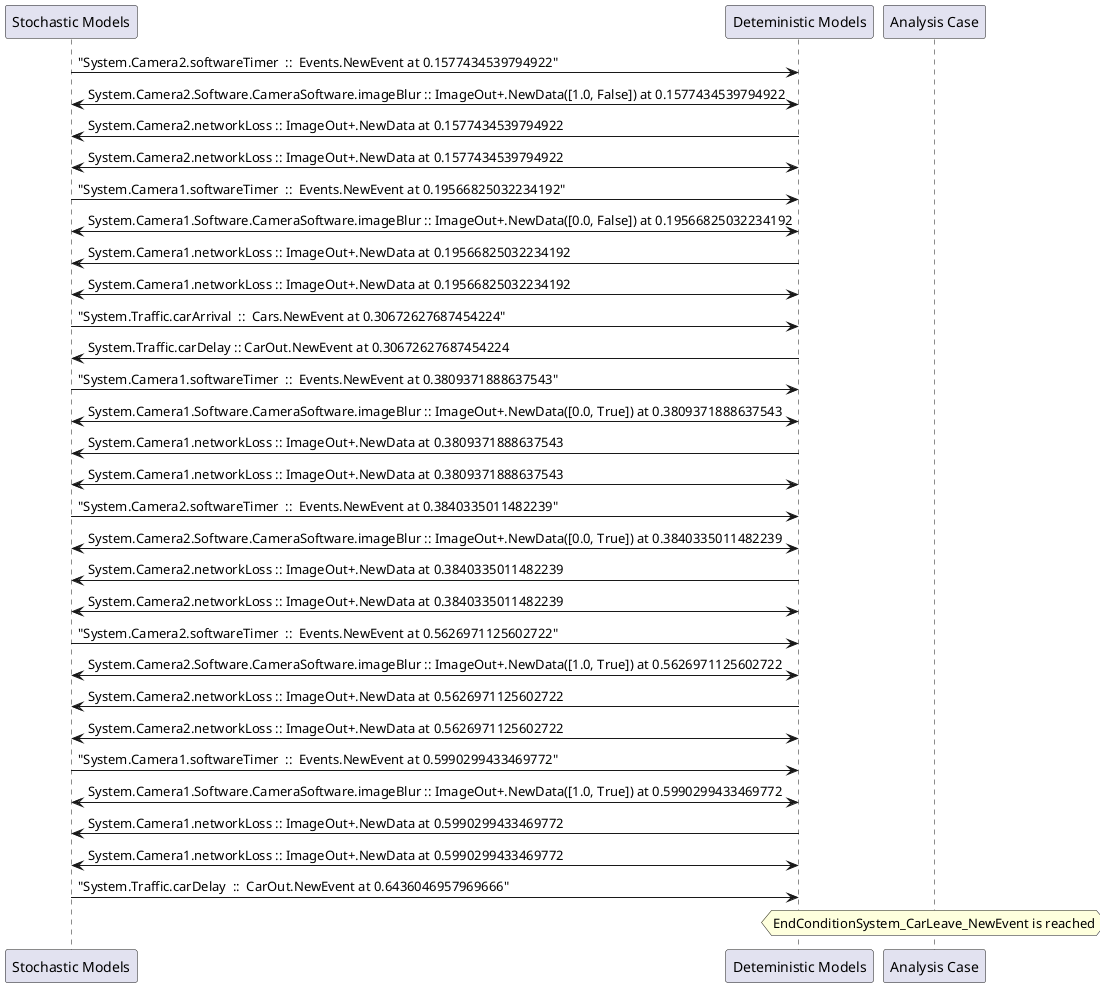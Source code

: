 
	@startuml
	participant "Stochastic Models" as stochmodel
	participant "Deteministic Models" as detmodel
	participant "Analysis Case" as analysis
	{8870_stop} stochmodel -> detmodel : "System.Camera2.softwareTimer  ::  Events.NewEvent at 0.1577434539794922"
detmodel <-> stochmodel : System.Camera2.Software.CameraSoftware.imageBlur :: ImageOut+.NewData([1.0, False]) at 0.1577434539794922
detmodel -> stochmodel : System.Camera2.networkLoss :: ImageOut+.NewData at 0.1577434539794922
detmodel <-> stochmodel : System.Camera2.networkLoss :: ImageOut+.NewData at 0.1577434539794922
{8855_stop} stochmodel -> detmodel : "System.Camera1.softwareTimer  ::  Events.NewEvent at 0.19566825032234192"
detmodel <-> stochmodel : System.Camera1.Software.CameraSoftware.imageBlur :: ImageOut+.NewData([0.0, False]) at 0.19566825032234192
detmodel -> stochmodel : System.Camera1.networkLoss :: ImageOut+.NewData at 0.19566825032234192
detmodel <-> stochmodel : System.Camera1.networkLoss :: ImageOut+.NewData at 0.19566825032234192
{8886_stop} stochmodel -> detmodel : "System.Traffic.carArrival  ::  Cars.NewEvent at 0.30672627687454224"
{8893_start} detmodel -> stochmodel : System.Traffic.carDelay :: CarOut.NewEvent at 0.30672627687454224
{8856_stop} stochmodel -> detmodel : "System.Camera1.softwareTimer  ::  Events.NewEvent at 0.3809371888637543"
detmodel <-> stochmodel : System.Camera1.Software.CameraSoftware.imageBlur :: ImageOut+.NewData([0.0, True]) at 0.3809371888637543
detmodel -> stochmodel : System.Camera1.networkLoss :: ImageOut+.NewData at 0.3809371888637543
detmodel <-> stochmodel : System.Camera1.networkLoss :: ImageOut+.NewData at 0.3809371888637543
{8871_stop} stochmodel -> detmodel : "System.Camera2.softwareTimer  ::  Events.NewEvent at 0.3840335011482239"
detmodel <-> stochmodel : System.Camera2.Software.CameraSoftware.imageBlur :: ImageOut+.NewData([0.0, True]) at 0.3840335011482239
detmodel -> stochmodel : System.Camera2.networkLoss :: ImageOut+.NewData at 0.3840335011482239
detmodel <-> stochmodel : System.Camera2.networkLoss :: ImageOut+.NewData at 0.3840335011482239
{8872_stop} stochmodel -> detmodel : "System.Camera2.softwareTimer  ::  Events.NewEvent at 0.5626971125602722"
detmodel <-> stochmodel : System.Camera2.Software.CameraSoftware.imageBlur :: ImageOut+.NewData([1.0, True]) at 0.5626971125602722
detmodel -> stochmodel : System.Camera2.networkLoss :: ImageOut+.NewData at 0.5626971125602722
detmodel <-> stochmodel : System.Camera2.networkLoss :: ImageOut+.NewData at 0.5626971125602722
{8857_stop} stochmodel -> detmodel : "System.Camera1.softwareTimer  ::  Events.NewEvent at 0.5990299433469772"
detmodel <-> stochmodel : System.Camera1.Software.CameraSoftware.imageBlur :: ImageOut+.NewData([1.0, True]) at 0.5990299433469772
detmodel -> stochmodel : System.Camera1.networkLoss :: ImageOut+.NewData at 0.5990299433469772
detmodel <-> stochmodel : System.Camera1.networkLoss :: ImageOut+.NewData at 0.5990299433469772
{8893_stop} stochmodel -> detmodel : "System.Traffic.carDelay  ::  CarOut.NewEvent at 0.6436046957969666"
{8893_start} <-> {8893_stop} : delay
hnote over analysis 
EndConditionSystem_CarLeave_NewEvent is reached
endnote
@enduml